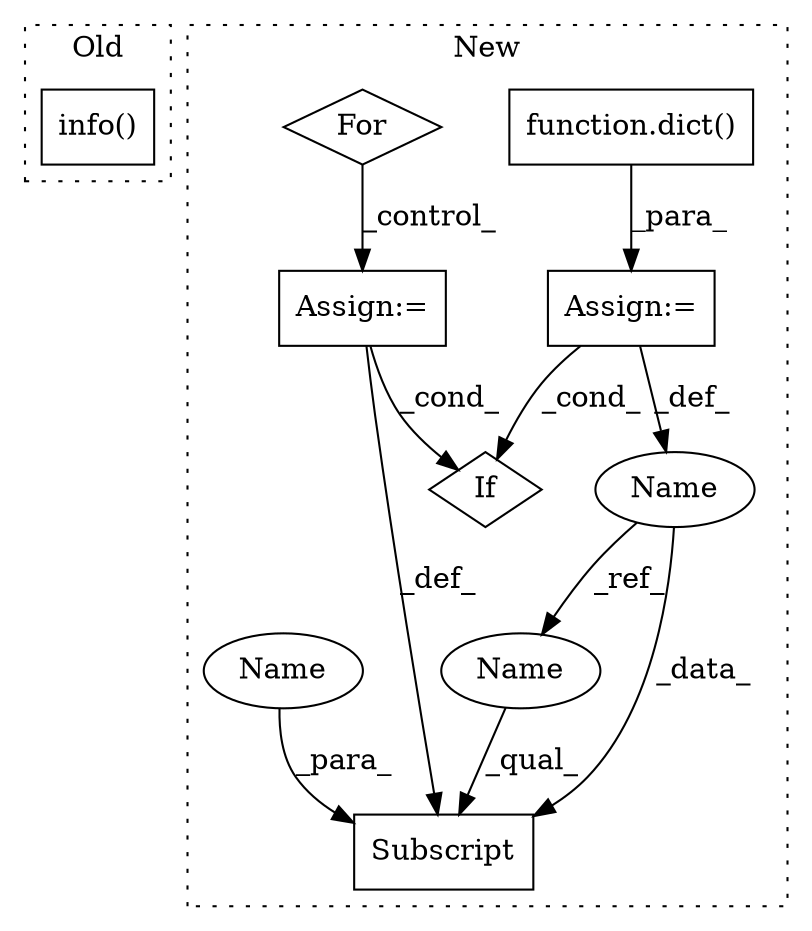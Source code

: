 digraph G {
subgraph cluster0 {
1 [label="info()" a="75" s="6639,6788" l="26,10" shape="box"];
label = "Old";
style="dotted";
}
subgraph cluster1 {
2 [label="function.dict()" a="75" s="5700" l="6" shape="box"];
3 [label="Assign:=" a="68" s="5697" l="3" shape="box"];
4 [label="If" a="96" s="5904" l="3" shape="diamond"];
5 [label="Subscript" a="63" s="5757,0" l="27,0" shape="box"];
6 [label="Assign:=" a="68" s="5784" l="3" shape="box"];
7 [label="Name" a="87" s="5678" l="19" shape="ellipse"];
8 [label="For" a="107" s="5715,5743" l="4,14" shape="diamond"];
9 [label="Name" a="87" s="5757" l="19" shape="ellipse"];
10 [label="Name" a="87" s="5777" l="6" shape="ellipse"];
label = "New";
style="dotted";
}
2 -> 3 [label="_para_"];
3 -> 7 [label="_def_"];
3 -> 4 [label="_cond_"];
6 -> 5 [label="_def_"];
6 -> 4 [label="_cond_"];
7 -> 5 [label="_data_"];
7 -> 9 [label="_ref_"];
8 -> 6 [label="_control_"];
9 -> 5 [label="_qual_"];
10 -> 5 [label="_para_"];
}